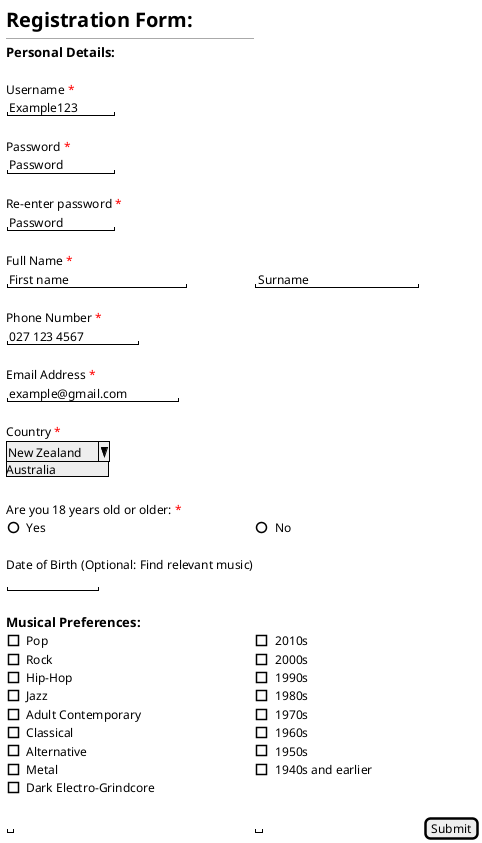 @startsalt CustomerRegistration
{
<size:20><b>Registration Form:
--
<size:13><b>Personal Details:
.
Username <color:red>*</color>
"Example123   "
.
Password <color:red>*</color>
"Password     "
.
Re-enter password <color:red>*</color>
"Password     "
.
Full Name <color:red>*</color>
"First name            "|"Surname             "
.
Phone Number <color:red>*</color>
"027 123 4567    "
.
Email Address <color:red>*</color>
"example@gmail.com    "
.
Country <color:red>*</color>
^New Zealand^^Australia^
.
.
Are you 18 years old or older: <color:red>*</color>
()Yes | ()No
.
Date of Birth (Optional: Find relevant music)
"           "
.
<size:13><b>Musical Preferences:
[]Pop | []2010s
[]Rock|[]2000s
[]Hip-Hop|[]1990s
[]Jazz|[]1980s
[]Adult Contemporary|[]1970s
[]Classical|[]1960s
[]Alternative|[]1950s
[]Metal|[]1940s and earlier
[]Dark Electro-Grindcore
.
""|""|[Submit]
}
@endsalt